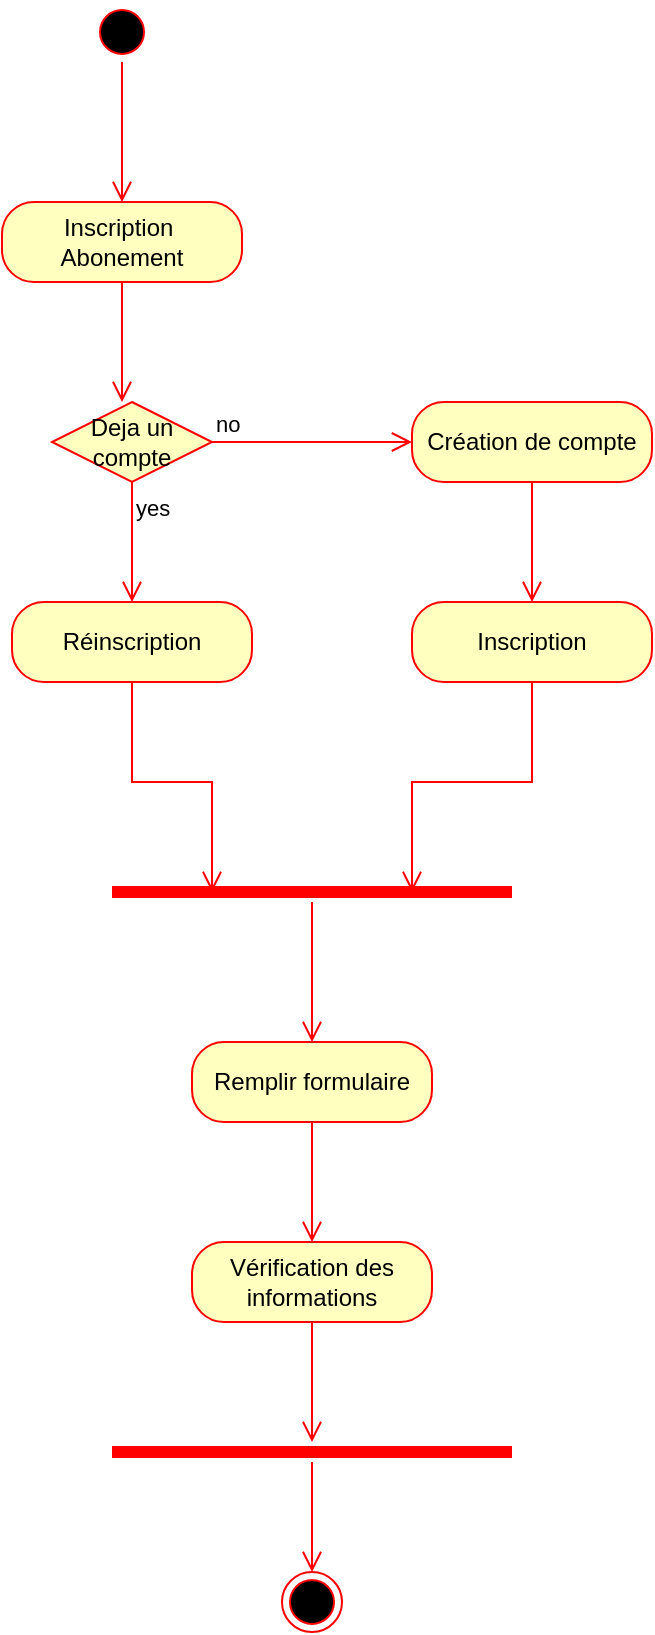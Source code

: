 <mxfile version="23.1.5" type="github">
  <diagram name="Page-1" id="BobhWS3V_nJsxUucMAqK">
    <mxGraphModel dx="620" dy="653" grid="1" gridSize="10" guides="1" tooltips="1" connect="1" arrows="1" fold="1" page="1" pageScale="1" pageWidth="827" pageHeight="1169" math="0" shadow="0">
      <root>
        <mxCell id="0" />
        <mxCell id="1" parent="0" />
        <mxCell id="s3wXGM1J8-yaSzXXuMQC-1" value="" style="ellipse;html=1;shape=startState;fillColor=#000000;strokeColor=#ff0000;" vertex="1" parent="1">
          <mxGeometry x="330" y="90" width="30" height="30" as="geometry" />
        </mxCell>
        <mxCell id="s3wXGM1J8-yaSzXXuMQC-2" value="" style="edgeStyle=orthogonalEdgeStyle;html=1;verticalAlign=bottom;endArrow=open;endSize=8;strokeColor=#ff0000;rounded=0;" edge="1" source="s3wXGM1J8-yaSzXXuMQC-1" parent="1">
          <mxGeometry relative="1" as="geometry">
            <mxPoint x="345" y="190" as="targetPoint" />
          </mxGeometry>
        </mxCell>
        <mxCell id="s3wXGM1J8-yaSzXXuMQC-3" value="Inscription&amp;nbsp;&lt;br&gt;Abonement" style="rounded=1;whiteSpace=wrap;html=1;arcSize=40;fontColor=#000000;fillColor=#ffffc0;strokeColor=#ff0000;" vertex="1" parent="1">
          <mxGeometry x="285" y="190" width="120" height="40" as="geometry" />
        </mxCell>
        <mxCell id="s3wXGM1J8-yaSzXXuMQC-4" value="" style="edgeStyle=orthogonalEdgeStyle;html=1;verticalAlign=bottom;endArrow=open;endSize=8;strokeColor=#ff0000;rounded=0;" edge="1" source="s3wXGM1J8-yaSzXXuMQC-3" parent="1">
          <mxGeometry relative="1" as="geometry">
            <mxPoint x="345" y="290" as="targetPoint" />
          </mxGeometry>
        </mxCell>
        <mxCell id="s3wXGM1J8-yaSzXXuMQC-7" value="Deja un compte" style="rhombus;whiteSpace=wrap;html=1;fontColor=#000000;fillColor=#ffffc0;strokeColor=#ff0000;" vertex="1" parent="1">
          <mxGeometry x="310" y="290" width="80" height="40" as="geometry" />
        </mxCell>
        <mxCell id="s3wXGM1J8-yaSzXXuMQC-8" value="no" style="edgeStyle=orthogonalEdgeStyle;html=1;align=left;verticalAlign=bottom;endArrow=open;endSize=8;strokeColor=#ff0000;rounded=0;" edge="1" source="s3wXGM1J8-yaSzXXuMQC-7" parent="1">
          <mxGeometry x="-1" relative="1" as="geometry">
            <mxPoint x="490" y="310" as="targetPoint" />
          </mxGeometry>
        </mxCell>
        <mxCell id="s3wXGM1J8-yaSzXXuMQC-9" value="yes" style="edgeStyle=orthogonalEdgeStyle;html=1;align=left;verticalAlign=top;endArrow=open;endSize=8;strokeColor=#ff0000;rounded=0;" edge="1" source="s3wXGM1J8-yaSzXXuMQC-7" parent="1">
          <mxGeometry x="-1" relative="1" as="geometry">
            <mxPoint x="350" y="390" as="targetPoint" />
          </mxGeometry>
        </mxCell>
        <mxCell id="s3wXGM1J8-yaSzXXuMQC-10" value="Création de compte" style="rounded=1;whiteSpace=wrap;html=1;arcSize=40;fontColor=#000000;fillColor=#ffffc0;strokeColor=#ff0000;" vertex="1" parent="1">
          <mxGeometry x="490" y="290" width="120" height="40" as="geometry" />
        </mxCell>
        <mxCell id="s3wXGM1J8-yaSzXXuMQC-11" value="" style="edgeStyle=orthogonalEdgeStyle;html=1;verticalAlign=bottom;endArrow=open;endSize=8;strokeColor=#ff0000;rounded=0;" edge="1" source="s3wXGM1J8-yaSzXXuMQC-10" parent="1">
          <mxGeometry relative="1" as="geometry">
            <mxPoint x="550" y="390" as="targetPoint" />
          </mxGeometry>
        </mxCell>
        <mxCell id="s3wXGM1J8-yaSzXXuMQC-12" value="Réinscription" style="rounded=1;whiteSpace=wrap;html=1;arcSize=40;fontColor=#000000;fillColor=#ffffc0;strokeColor=#ff0000;" vertex="1" parent="1">
          <mxGeometry x="290" y="390" width="120" height="40" as="geometry" />
        </mxCell>
        <mxCell id="s3wXGM1J8-yaSzXXuMQC-13" value="" style="edgeStyle=orthogonalEdgeStyle;html=1;verticalAlign=bottom;endArrow=open;endSize=8;strokeColor=#ff0000;rounded=0;entryX=0.25;entryY=0.5;entryDx=0;entryDy=0;entryPerimeter=0;" edge="1" source="s3wXGM1J8-yaSzXXuMQC-12" parent="1" target="s3wXGM1J8-yaSzXXuMQC-18">
          <mxGeometry relative="1" as="geometry">
            <mxPoint x="350" y="490" as="targetPoint" />
          </mxGeometry>
        </mxCell>
        <mxCell id="s3wXGM1J8-yaSzXXuMQC-16" value="Inscription" style="rounded=1;whiteSpace=wrap;html=1;arcSize=40;fontColor=#000000;fillColor=#ffffc0;strokeColor=#ff0000;" vertex="1" parent="1">
          <mxGeometry x="490" y="390" width="120" height="40" as="geometry" />
        </mxCell>
        <mxCell id="s3wXGM1J8-yaSzXXuMQC-17" value="" style="edgeStyle=orthogonalEdgeStyle;html=1;verticalAlign=bottom;endArrow=open;endSize=8;strokeColor=#ff0000;rounded=0;entryX=0.75;entryY=0.5;entryDx=0;entryDy=0;entryPerimeter=0;" edge="1" source="s3wXGM1J8-yaSzXXuMQC-16" parent="1" target="s3wXGM1J8-yaSzXXuMQC-18">
          <mxGeometry relative="1" as="geometry">
            <mxPoint x="550" y="490" as="targetPoint" />
          </mxGeometry>
        </mxCell>
        <mxCell id="s3wXGM1J8-yaSzXXuMQC-18" value="" style="shape=line;html=1;strokeWidth=6;strokeColor=#ff0000;" vertex="1" parent="1">
          <mxGeometry x="340" y="530" width="200" height="10" as="geometry" />
        </mxCell>
        <mxCell id="s3wXGM1J8-yaSzXXuMQC-19" value="" style="edgeStyle=orthogonalEdgeStyle;html=1;verticalAlign=bottom;endArrow=open;endSize=8;strokeColor=#ff0000;rounded=0;" edge="1" source="s3wXGM1J8-yaSzXXuMQC-18" parent="1">
          <mxGeometry relative="1" as="geometry">
            <mxPoint x="440" y="610" as="targetPoint" />
          </mxGeometry>
        </mxCell>
        <mxCell id="s3wXGM1J8-yaSzXXuMQC-20" value="Remplir formulaire" style="rounded=1;whiteSpace=wrap;html=1;arcSize=40;fontColor=#000000;fillColor=#ffffc0;strokeColor=#ff0000;" vertex="1" parent="1">
          <mxGeometry x="380" y="610" width="120" height="40" as="geometry" />
        </mxCell>
        <mxCell id="s3wXGM1J8-yaSzXXuMQC-21" value="" style="edgeStyle=orthogonalEdgeStyle;html=1;verticalAlign=bottom;endArrow=open;endSize=8;strokeColor=#ff0000;rounded=0;" edge="1" source="s3wXGM1J8-yaSzXXuMQC-20" parent="1">
          <mxGeometry relative="1" as="geometry">
            <mxPoint x="440" y="710" as="targetPoint" />
          </mxGeometry>
        </mxCell>
        <mxCell id="s3wXGM1J8-yaSzXXuMQC-22" value="Vérification des informations" style="rounded=1;whiteSpace=wrap;html=1;arcSize=40;fontColor=#000000;fillColor=#ffffc0;strokeColor=#ff0000;" vertex="1" parent="1">
          <mxGeometry x="380" y="710" width="120" height="40" as="geometry" />
        </mxCell>
        <mxCell id="s3wXGM1J8-yaSzXXuMQC-23" value="" style="edgeStyle=orthogonalEdgeStyle;html=1;verticalAlign=bottom;endArrow=open;endSize=8;strokeColor=#ff0000;rounded=0;" edge="1" source="s3wXGM1J8-yaSzXXuMQC-22" parent="1">
          <mxGeometry relative="1" as="geometry">
            <mxPoint x="440" y="810" as="targetPoint" />
          </mxGeometry>
        </mxCell>
        <mxCell id="s3wXGM1J8-yaSzXXuMQC-24" value="" style="shape=line;html=1;strokeWidth=6;strokeColor=#ff0000;" vertex="1" parent="1">
          <mxGeometry x="340" y="810" width="200" height="10" as="geometry" />
        </mxCell>
        <mxCell id="s3wXGM1J8-yaSzXXuMQC-25" value="" style="edgeStyle=orthogonalEdgeStyle;html=1;verticalAlign=bottom;endArrow=open;endSize=8;strokeColor=#ff0000;rounded=0;" edge="1" source="s3wXGM1J8-yaSzXXuMQC-24" parent="1" target="s3wXGM1J8-yaSzXXuMQC-26">
          <mxGeometry relative="1" as="geometry">
            <mxPoint x="440" y="890" as="targetPoint" />
          </mxGeometry>
        </mxCell>
        <mxCell id="s3wXGM1J8-yaSzXXuMQC-26" value="" style="ellipse;html=1;shape=endState;fillColor=#000000;strokeColor=#ff0000;" vertex="1" parent="1">
          <mxGeometry x="425" y="875" width="30" height="30" as="geometry" />
        </mxCell>
      </root>
    </mxGraphModel>
  </diagram>
</mxfile>
